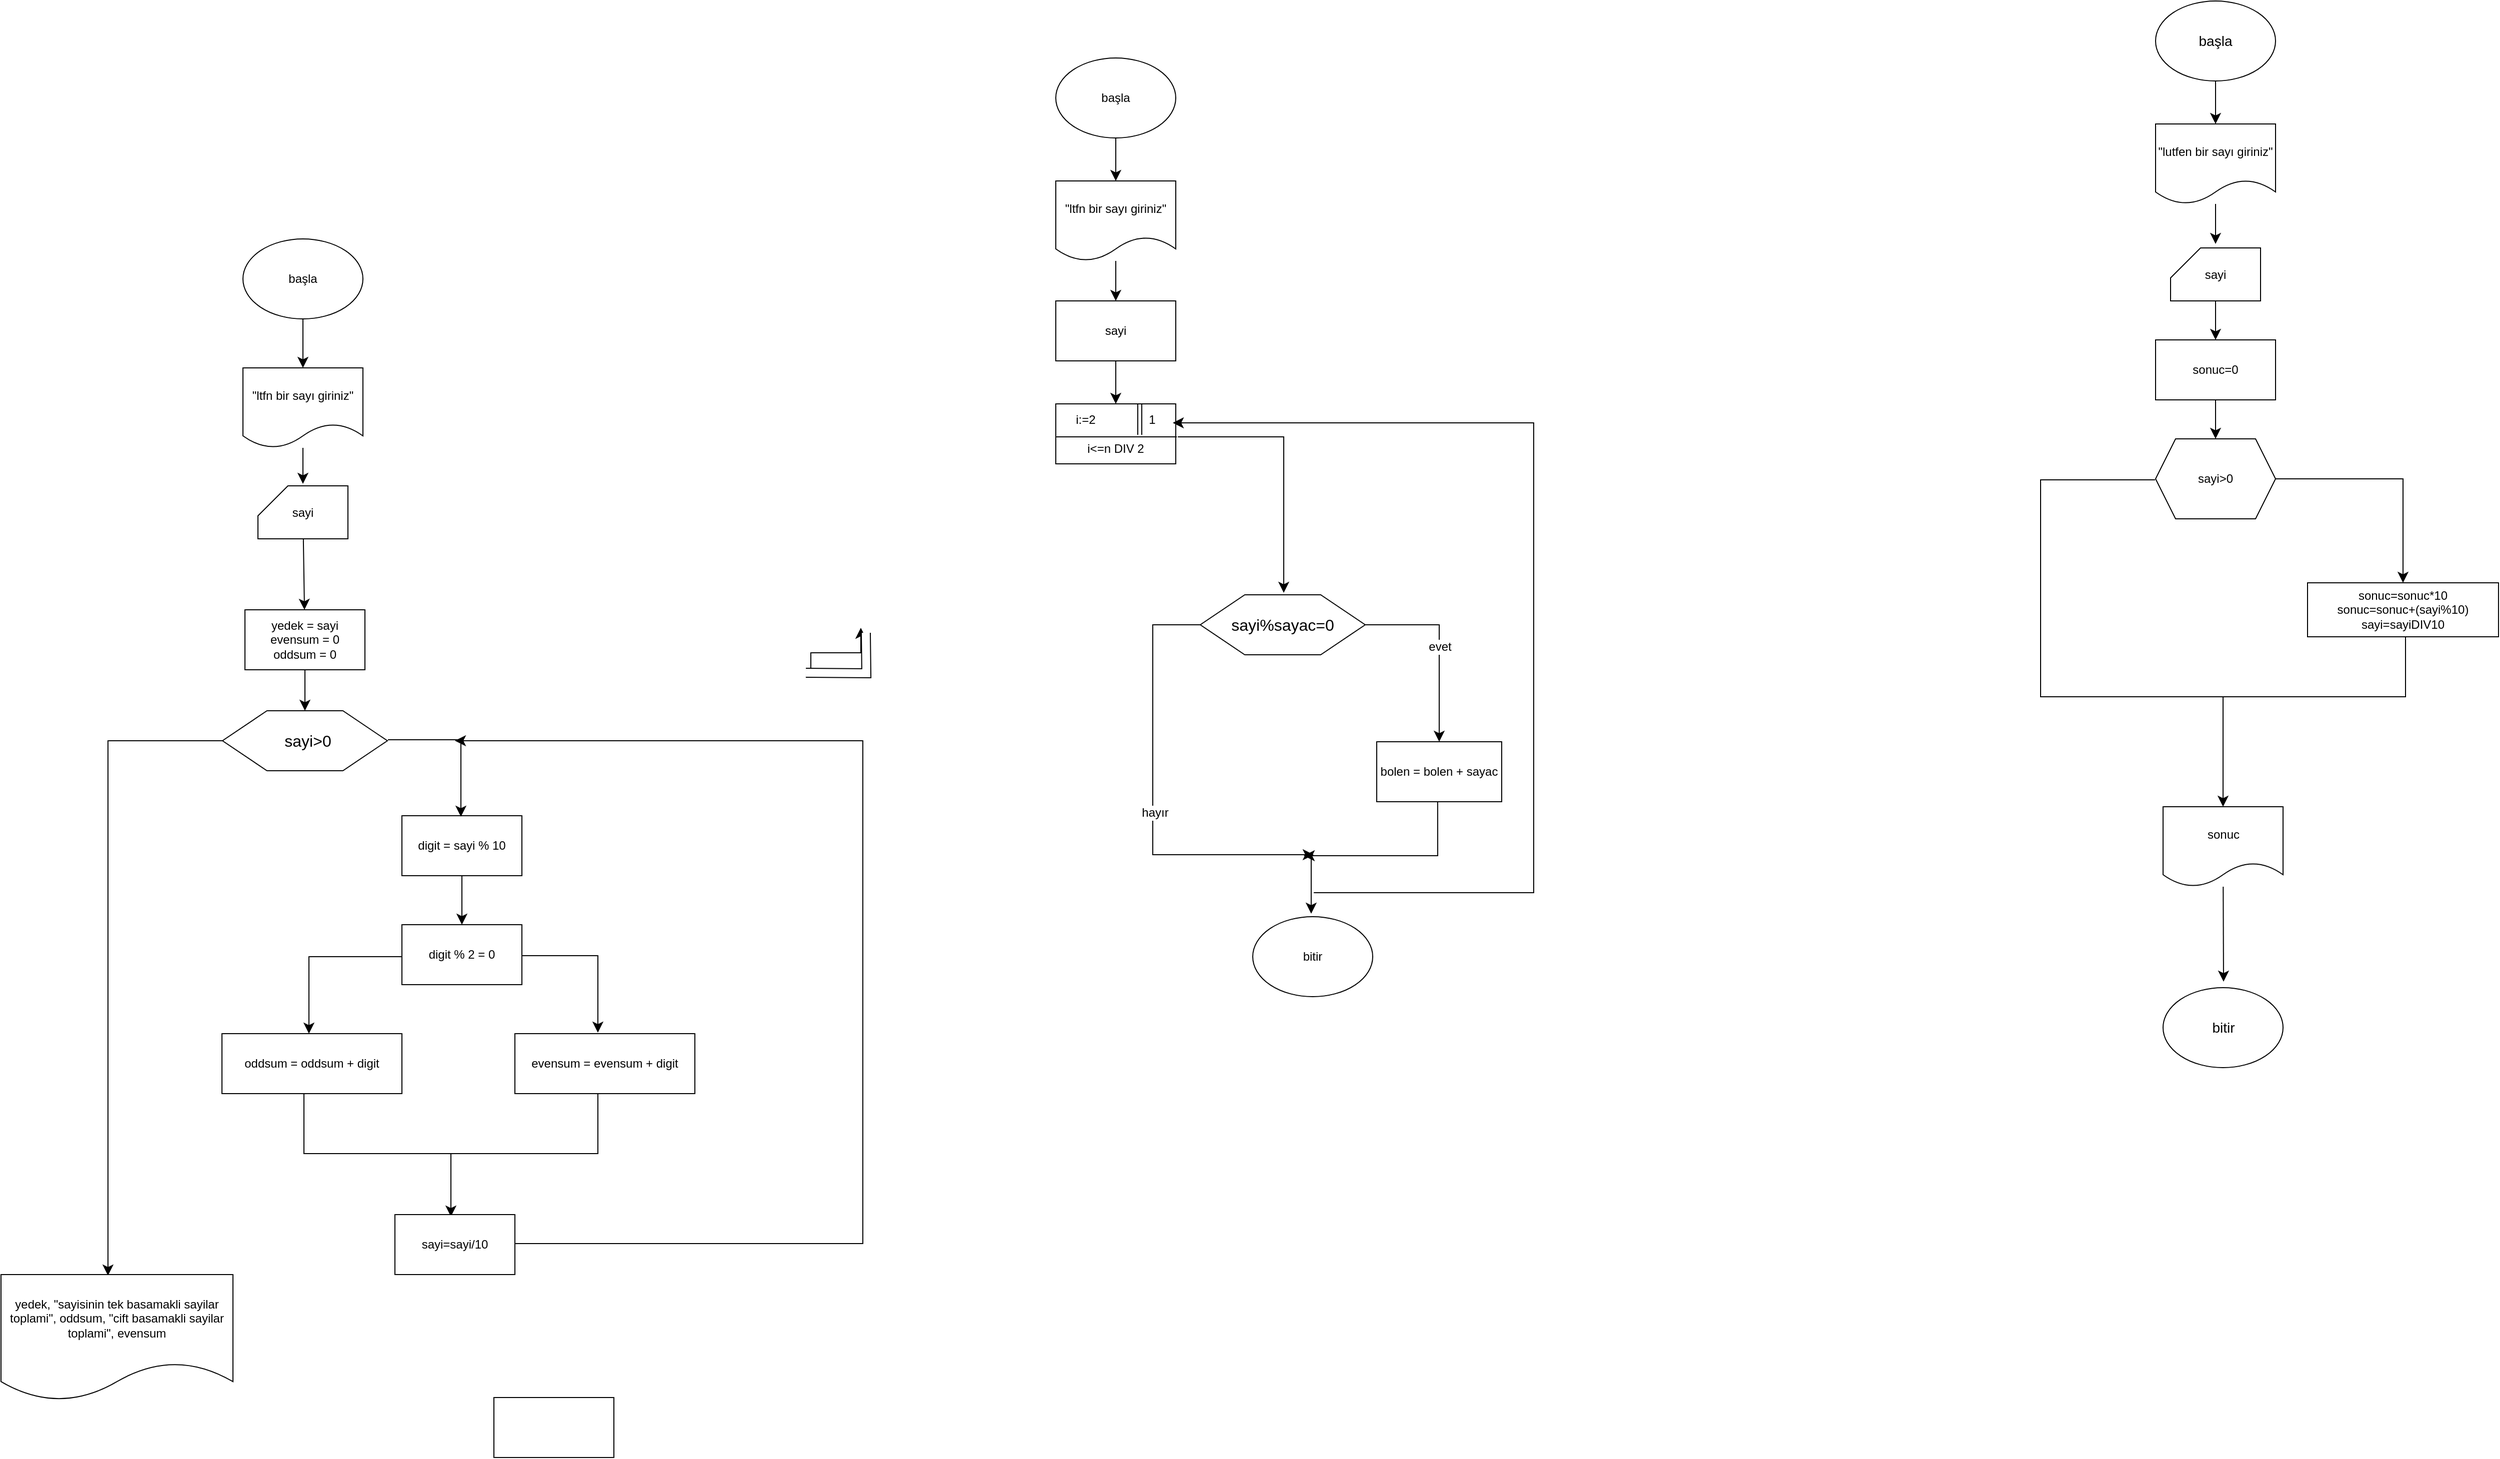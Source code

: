 <mxfile version="24.8.4">
  <diagram name="Page-1" id="RsqFrl1XmELgb0CQ-nvo">
    <mxGraphModel dx="1975" dy="1571" grid="0" gridSize="10" guides="1" tooltips="1" connect="1" arrows="1" fold="1" page="0" pageScale="1" pageWidth="827" pageHeight="1169" math="0" shadow="0">
      <root>
        <mxCell id="0" />
        <mxCell id="1" parent="0" />
        <mxCell id="i_7Hp58UyOMnBL-gIHjr-4" value="" style="edgeStyle=none;curved=1;rounded=0;orthogonalLoop=1;jettySize=auto;html=1;fontSize=12;startSize=8;endSize=8;" edge="1" parent="1" source="i_7Hp58UyOMnBL-gIHjr-1" target="i_7Hp58UyOMnBL-gIHjr-2">
          <mxGeometry relative="1" as="geometry" />
        </mxCell>
        <mxCell id="i_7Hp58UyOMnBL-gIHjr-1" value="başla" style="ellipse;whiteSpace=wrap;html=1;" vertex="1" parent="1">
          <mxGeometry x="-17" y="16" width="120" height="80" as="geometry" />
        </mxCell>
        <mxCell id="i_7Hp58UyOMnBL-gIHjr-6" value="" style="edgeStyle=none;curved=1;rounded=0;orthogonalLoop=1;jettySize=auto;html=1;fontSize=12;startSize=8;endSize=8;" edge="1" parent="1" source="i_7Hp58UyOMnBL-gIHjr-2" target="i_7Hp58UyOMnBL-gIHjr-5">
          <mxGeometry relative="1" as="geometry" />
        </mxCell>
        <mxCell id="i_7Hp58UyOMnBL-gIHjr-2" value="&quot;ltfn bir sayı giriniz&quot;" style="shape=document;whiteSpace=wrap;html=1;boundedLbl=1;" vertex="1" parent="1">
          <mxGeometry x="-17" y="139" width="120" height="80" as="geometry" />
        </mxCell>
        <mxCell id="i_7Hp58UyOMnBL-gIHjr-3" style="edgeStyle=none;curved=1;rounded=0;orthogonalLoop=1;jettySize=auto;html=1;exitX=0.5;exitY=0;exitDx=0;exitDy=0;fontSize=12;startSize=8;endSize=8;" edge="1" parent="1" source="i_7Hp58UyOMnBL-gIHjr-2" target="i_7Hp58UyOMnBL-gIHjr-2">
          <mxGeometry relative="1" as="geometry" />
        </mxCell>
        <mxCell id="i_7Hp58UyOMnBL-gIHjr-8" value="" style="edgeStyle=none;curved=1;rounded=0;orthogonalLoop=1;jettySize=auto;html=1;fontSize=12;startSize=8;endSize=8;" edge="1" parent="1" source="i_7Hp58UyOMnBL-gIHjr-5" target="i_7Hp58UyOMnBL-gIHjr-7">
          <mxGeometry relative="1" as="geometry" />
        </mxCell>
        <mxCell id="i_7Hp58UyOMnBL-gIHjr-5" value="sayi" style="whiteSpace=wrap;html=1;" vertex="1" parent="1">
          <mxGeometry x="-17" y="259" width="120" height="60" as="geometry" />
        </mxCell>
        <mxCell id="i_7Hp58UyOMnBL-gIHjr-7" value="i:=2&amp;nbsp; &amp;nbsp; &amp;nbsp; &amp;nbsp; &amp;nbsp; &amp;nbsp; &amp;nbsp; &amp;nbsp; 1&lt;div&gt;&lt;br&gt;&lt;/div&gt;&lt;div&gt;i&amp;lt;=n DIV 2&lt;/div&gt;" style="whiteSpace=wrap;html=1;" vertex="1" parent="1">
          <mxGeometry x="-17" y="362" width="120" height="60" as="geometry" />
        </mxCell>
        <mxCell id="i_7Hp58UyOMnBL-gIHjr-9" value="" style="shape=link;html=1;rounded=0;fontSize=12;startSize=8;endSize=8;curved=1;" edge="1" parent="1">
          <mxGeometry width="100" relative="1" as="geometry">
            <mxPoint x="67" y="362" as="sourcePoint" />
            <mxPoint x="67" y="393" as="targetPoint" />
          </mxGeometry>
        </mxCell>
        <mxCell id="i_7Hp58UyOMnBL-gIHjr-10" value="" style="endArrow=none;html=1;rounded=0;fontSize=12;startSize=8;endSize=8;curved=1;" edge="1" parent="1">
          <mxGeometry width="50" height="50" relative="1" as="geometry">
            <mxPoint x="-17" y="395" as="sourcePoint" />
            <mxPoint x="104" y="395" as="targetPoint" />
          </mxGeometry>
        </mxCell>
        <mxCell id="i_7Hp58UyOMnBL-gIHjr-13" value="" style="edgeStyle=segmentEdgeStyle;endArrow=classic;html=1;curved=0;rounded=0;endSize=8;startSize=8;fontSize=12;entryX=0.5;entryY=0;entryDx=0;entryDy=0;" edge="1" parent="1">
          <mxGeometry width="50" height="50" relative="1" as="geometry">
            <mxPoint x="105" y="395" as="sourcePoint" />
            <mxPoint x="211" y="551" as="targetPoint" />
          </mxGeometry>
        </mxCell>
        <mxCell id="i_7Hp58UyOMnBL-gIHjr-14" value="" style="verticalLabelPosition=bottom;verticalAlign=top;html=1;shape=hexagon;perimeter=hexagonPerimeter2;arcSize=6;size=0.27;" vertex="1" parent="1">
          <mxGeometry x="127.5" y="553" width="165" height="60" as="geometry" />
        </mxCell>
        <mxCell id="i_7Hp58UyOMnBL-gIHjr-16" value="sayi%sayac=0" style="text;html=1;align=center;verticalAlign=middle;whiteSpace=wrap;rounded=0;fontSize=16;" vertex="1" parent="1">
          <mxGeometry x="180" y="568" width="60" height="30" as="geometry" />
        </mxCell>
        <mxCell id="i_7Hp58UyOMnBL-gIHjr-18" value="evet" style="edgeStyle=segmentEdgeStyle;endArrow=classic;html=1;curved=0;rounded=0;endSize=8;startSize=8;fontSize=12;exitX=1;exitY=0.5;exitDx=0;exitDy=0;" edge="1" parent="1" source="i_7Hp58UyOMnBL-gIHjr-14" target="i_7Hp58UyOMnBL-gIHjr-20">
          <mxGeometry width="50" height="50" relative="1" as="geometry">
            <mxPoint x="319" y="664" as="sourcePoint" />
            <mxPoint x="369" y="730" as="targetPoint" />
          </mxGeometry>
        </mxCell>
        <mxCell id="i_7Hp58UyOMnBL-gIHjr-20" value="bolen = bolen + sayac" style="rounded=0;whiteSpace=wrap;html=1;" vertex="1" parent="1">
          <mxGeometry x="304" y="700" width="125" height="60" as="geometry" />
        </mxCell>
        <mxCell id="i_7Hp58UyOMnBL-gIHjr-22" value="" style="edgeStyle=segmentEdgeStyle;endArrow=classic;html=1;curved=0;rounded=0;endSize=8;startSize=8;fontSize=12;" edge="1" parent="1">
          <mxGeometry width="50" height="50" relative="1" as="geometry">
            <mxPoint x="364.95" y="760" as="sourcePoint" />
            <mxPoint x="231" y="814" as="targetPoint" />
            <Array as="points">
              <mxPoint x="365" y="814" />
              <mxPoint x="236" y="814" />
            </Array>
          </mxGeometry>
        </mxCell>
        <mxCell id="i_7Hp58UyOMnBL-gIHjr-24" value="" style="edgeStyle=elbowEdgeStyle;elbow=horizontal;endArrow=classic;html=1;curved=0;rounded=0;endSize=8;startSize=8;fontSize=12;exitX=0;exitY=0.5;exitDx=0;exitDy=0;" edge="1" parent="1" source="i_7Hp58UyOMnBL-gIHjr-14">
          <mxGeometry width="50" height="50" relative="1" as="geometry">
            <mxPoint x="179" y="799" as="sourcePoint" />
            <mxPoint x="241" y="813" as="targetPoint" />
            <Array as="points">
              <mxPoint x="80" y="691" />
            </Array>
          </mxGeometry>
        </mxCell>
        <mxCell id="i_7Hp58UyOMnBL-gIHjr-25" value="hayır" style="edgeLabel;html=1;align=center;verticalAlign=middle;resizable=0;points=[];fontSize=12;" vertex="1" connectable="0" parent="i_7Hp58UyOMnBL-gIHjr-24">
          <mxGeometry x="0.072" y="2" relative="1" as="geometry">
            <mxPoint as="offset" />
          </mxGeometry>
        </mxCell>
        <mxCell id="i_7Hp58UyOMnBL-gIHjr-26" value="" style="endArrow=classic;html=1;rounded=0;fontSize=12;startSize=8;endSize=8;curved=1;" edge="1" parent="1">
          <mxGeometry width="50" height="50" relative="1" as="geometry">
            <mxPoint x="238.46" y="815" as="sourcePoint" />
            <mxPoint x="238.46" y="872" as="targetPoint" />
          </mxGeometry>
        </mxCell>
        <mxCell id="i_7Hp58UyOMnBL-gIHjr-29" value="" style="edgeStyle=elbowEdgeStyle;elbow=horizontal;endArrow=classic;html=1;curved=0;rounded=0;endSize=8;startSize=8;fontSize=12;" edge="1" parent="1">
          <mxGeometry width="50" height="50" relative="1" as="geometry">
            <mxPoint x="241" y="851" as="sourcePoint" />
            <mxPoint x="100" y="381" as="targetPoint" />
            <Array as="points">
              <mxPoint x="461" y="650" />
            </Array>
          </mxGeometry>
        </mxCell>
        <mxCell id="i_7Hp58UyOMnBL-gIHjr-30" value="bitir" style="ellipse;whiteSpace=wrap;html=1;" vertex="1" parent="1">
          <mxGeometry x="180" y="875" width="120" height="80" as="geometry" />
        </mxCell>
        <mxCell id="i_7Hp58UyOMnBL-gIHjr-33" style="edgeStyle=none;curved=1;rounded=0;orthogonalLoop=1;jettySize=auto;html=1;exitX=0.5;exitY=1;exitDx=0;exitDy=0;entryX=0.5;entryY=0;entryDx=0;entryDy=0;fontSize=12;startSize=8;endSize=8;" edge="1" parent="1" source="i_7Hp58UyOMnBL-gIHjr-31" target="i_7Hp58UyOMnBL-gIHjr-32">
          <mxGeometry relative="1" as="geometry" />
        </mxCell>
        <mxCell id="i_7Hp58UyOMnBL-gIHjr-31" value="başla" style="ellipse;whiteSpace=wrap;html=1;" vertex="1" parent="1">
          <mxGeometry x="-830" y="197" width="120" height="80" as="geometry" />
        </mxCell>
        <mxCell id="i_7Hp58UyOMnBL-gIHjr-35" value="" style="edgeStyle=none;curved=1;rounded=0;orthogonalLoop=1;jettySize=auto;html=1;fontSize=12;startSize=8;endSize=8;" edge="1" parent="1" source="i_7Hp58UyOMnBL-gIHjr-32">
          <mxGeometry relative="1" as="geometry">
            <mxPoint x="-770" y="442" as="targetPoint" />
          </mxGeometry>
        </mxCell>
        <mxCell id="i_7Hp58UyOMnBL-gIHjr-32" value="&quot;ltfn bir sayı giriniz&quot;" style="shape=document;whiteSpace=wrap;html=1;boundedLbl=1;" vertex="1" parent="1">
          <mxGeometry x="-830" y="326" width="120" height="80" as="geometry" />
        </mxCell>
        <mxCell id="i_7Hp58UyOMnBL-gIHjr-38" value="" style="edgeStyle=none;curved=1;rounded=0;orthogonalLoop=1;jettySize=auto;html=1;fontSize=12;startSize=8;endSize=8;" edge="1" parent="1" source="i_7Hp58UyOMnBL-gIHjr-36" target="i_7Hp58UyOMnBL-gIHjr-37">
          <mxGeometry relative="1" as="geometry" />
        </mxCell>
        <mxCell id="i_7Hp58UyOMnBL-gIHjr-36" value="sayi" style="shape=card;whiteSpace=wrap;html=1;" vertex="1" parent="1">
          <mxGeometry x="-815" y="444" width="90" height="53" as="geometry" />
        </mxCell>
        <mxCell id="i_7Hp58UyOMnBL-gIHjr-40" value="" style="edgeStyle=none;curved=1;rounded=0;orthogonalLoop=1;jettySize=auto;html=1;fontSize=12;startSize=8;endSize=8;" edge="1" parent="1" source="i_7Hp58UyOMnBL-gIHjr-37" target="i_7Hp58UyOMnBL-gIHjr-39">
          <mxGeometry relative="1" as="geometry" />
        </mxCell>
        <mxCell id="i_7Hp58UyOMnBL-gIHjr-37" value="yedek = sayi&lt;div&gt;evensum = 0&lt;/div&gt;&lt;div&gt;oddsum = 0&lt;/div&gt;" style="whiteSpace=wrap;html=1;" vertex="1" parent="1">
          <mxGeometry x="-828" y="568" width="120" height="60" as="geometry" />
        </mxCell>
        <mxCell id="i_7Hp58UyOMnBL-gIHjr-39" value="" style="verticalLabelPosition=bottom;verticalAlign=top;html=1;shape=hexagon;perimeter=hexagonPerimeter2;arcSize=6;size=0.27;" vertex="1" parent="1">
          <mxGeometry x="-850.5" y="669" width="165" height="60" as="geometry" />
        </mxCell>
        <mxCell id="i_7Hp58UyOMnBL-gIHjr-41" value="sayi&amp;gt;0" style="text;html=1;align=center;verticalAlign=middle;whiteSpace=wrap;rounded=0;fontSize=16;" vertex="1" parent="1">
          <mxGeometry x="-795" y="684" width="60" height="30" as="geometry" />
        </mxCell>
        <mxCell id="i_7Hp58UyOMnBL-gIHjr-47" value="" style="edgeStyle=none;curved=1;rounded=0;orthogonalLoop=1;jettySize=auto;html=1;fontSize=12;startSize=8;endSize=8;" edge="1" parent="1" source="i_7Hp58UyOMnBL-gIHjr-42" target="i_7Hp58UyOMnBL-gIHjr-46">
          <mxGeometry relative="1" as="geometry" />
        </mxCell>
        <mxCell id="i_7Hp58UyOMnBL-gIHjr-42" value="digit = sayi % 10" style="rounded=0;whiteSpace=wrap;html=1;" vertex="1" parent="1">
          <mxGeometry x="-671" y="774" width="120" height="60" as="geometry" />
        </mxCell>
        <mxCell id="i_7Hp58UyOMnBL-gIHjr-43" value="" style="edgeStyle=elbowEdgeStyle;elbow=vertical;endArrow=classic;html=1;curved=0;rounded=0;endSize=8;startSize=8;fontSize=12;" edge="1" parent="1">
          <mxGeometry width="50" height="50" relative="1" as="geometry">
            <mxPoint x="-262" y="636" as="sourcePoint" />
            <mxPoint x="-212" y="586" as="targetPoint" />
          </mxGeometry>
        </mxCell>
        <mxCell id="i_7Hp58UyOMnBL-gIHjr-44" value="" style="shape=filledEdge;curved=0;rounded=0;fixDash=1;endArrow=none;strokeWidth=10;fillColor=#ffffff;edgeStyle=orthogonalEdgeStyle;html=1;fontSize=12;startSize=8;endSize=8;" edge="1" parent="1">
          <mxGeometry width="60" height="40" relative="1" as="geometry">
            <mxPoint x="-267" y="631" as="sourcePoint" />
            <mxPoint x="-207" y="591" as="targetPoint" />
          </mxGeometry>
        </mxCell>
        <mxCell id="i_7Hp58UyOMnBL-gIHjr-45" value="" style="edgeStyle=segmentEdgeStyle;endArrow=classic;html=1;curved=0;rounded=0;endSize=8;startSize=8;fontSize=12;" edge="1" parent="1">
          <mxGeometry width="50" height="50" relative="1" as="geometry">
            <mxPoint x="-685" y="698" as="sourcePoint" />
            <mxPoint x="-612" y="775" as="targetPoint" />
          </mxGeometry>
        </mxCell>
        <mxCell id="i_7Hp58UyOMnBL-gIHjr-46" value="digit % 2 = 0" style="whiteSpace=wrap;html=1;rounded=0;" vertex="1" parent="1">
          <mxGeometry x="-671" y="883" width="120" height="60" as="geometry" />
        </mxCell>
        <mxCell id="i_7Hp58UyOMnBL-gIHjr-48" value="evensum = evensum + digit" style="whiteSpace=wrap;html=1;rounded=0;" vertex="1" parent="1">
          <mxGeometry x="-558" y="992" width="180" height="60" as="geometry" />
        </mxCell>
        <mxCell id="i_7Hp58UyOMnBL-gIHjr-50" value="" style="edgeStyle=segmentEdgeStyle;endArrow=classic;html=1;curved=0;rounded=0;endSize=8;startSize=8;fontSize=12;" edge="1" parent="1">
          <mxGeometry width="50" height="50" relative="1" as="geometry">
            <mxPoint x="-551" y="914" as="sourcePoint" />
            <mxPoint x="-475" y="991" as="targetPoint" />
          </mxGeometry>
        </mxCell>
        <mxCell id="i_7Hp58UyOMnBL-gIHjr-51" value="oddsum = oddsum + digit" style="whiteSpace=wrap;html=1;rounded=0;" vertex="1" parent="1">
          <mxGeometry x="-851" y="992" width="180" height="60" as="geometry" />
        </mxCell>
        <mxCell id="i_7Hp58UyOMnBL-gIHjr-52" value="" style="edgeStyle=segmentEdgeStyle;endArrow=classic;html=1;curved=0;rounded=0;endSize=8;startSize=8;fontSize=12;" edge="1" parent="1">
          <mxGeometry width="50" height="50" relative="1" as="geometry">
            <mxPoint x="-671" y="915" as="sourcePoint" />
            <mxPoint x="-764" y="992" as="targetPoint" />
          </mxGeometry>
        </mxCell>
        <mxCell id="i_7Hp58UyOMnBL-gIHjr-58" value="" style="shape=partialRectangle;whiteSpace=wrap;html=1;bottom=1;right=1;left=1;top=0;fillColor=none;routingCenterX=-0.5;" vertex="1" parent="1">
          <mxGeometry x="-769" y="1052" width="294" height="60" as="geometry" />
        </mxCell>
        <mxCell id="i_7Hp58UyOMnBL-gIHjr-59" value="" style="endArrow=classic;html=1;rounded=0;fontSize=12;startSize=8;endSize=8;curved=1;" edge="1" parent="1">
          <mxGeometry width="50" height="50" relative="1" as="geometry">
            <mxPoint x="-622" y="1112" as="sourcePoint" />
            <mxPoint x="-622" y="1175" as="targetPoint" />
          </mxGeometry>
        </mxCell>
        <mxCell id="i_7Hp58UyOMnBL-gIHjr-60" value="sayi=sayi/10" style="rounded=0;whiteSpace=wrap;html=1;" vertex="1" parent="1">
          <mxGeometry x="-678" y="1173" width="120" height="60" as="geometry" />
        </mxCell>
        <mxCell id="i_7Hp58UyOMnBL-gIHjr-61" value="" style="edgeStyle=segmentEdgeStyle;endArrow=classic;html=1;curved=0;rounded=0;endSize=8;startSize=8;fontSize=12;exitX=0;exitY=0.5;exitDx=0;exitDy=0;" edge="1" parent="1" source="i_7Hp58UyOMnBL-gIHjr-39">
          <mxGeometry width="50" height="50" relative="1" as="geometry">
            <mxPoint x="-948" y="863" as="sourcePoint" />
            <mxPoint x="-965" y="1234" as="targetPoint" />
          </mxGeometry>
        </mxCell>
        <mxCell id="i_7Hp58UyOMnBL-gIHjr-62" value="" style="rounded=0;whiteSpace=wrap;html=1;" vertex="1" parent="1">
          <mxGeometry x="-579" y="1356" width="120" height="60" as="geometry" />
        </mxCell>
        <mxCell id="i_7Hp58UyOMnBL-gIHjr-63" value="yedek, &quot;sayisinin tek basamakli sayilar toplami&quot;, oddsum, &quot;cift basamakli sayilar toplami&quot;, evensum" style="shape=document;whiteSpace=wrap;html=1;boundedLbl=1;" vertex="1" parent="1">
          <mxGeometry x="-1072" y="1233" width="232" height="126" as="geometry" />
        </mxCell>
        <mxCell id="i_7Hp58UyOMnBL-gIHjr-64" value="" style="edgeStyle=elbowEdgeStyle;elbow=horizontal;endArrow=classic;html=1;curved=0;rounded=0;endSize=8;startSize=8;fontSize=12;" edge="1" parent="1">
          <mxGeometry width="50" height="50" relative="1" as="geometry">
            <mxPoint x="-558" y="1202" as="sourcePoint" />
            <mxPoint x="-618" y="699" as="targetPoint" />
            <Array as="points">
              <mxPoint x="-210" y="1135" />
            </Array>
          </mxGeometry>
        </mxCell>
        <mxCell id="i_7Hp58UyOMnBL-gIHjr-65" value="&lt;font style=&quot;font-size: 14px;&quot;&gt;başla&lt;/font&gt;" style="ellipse;whiteSpace=wrap;html=1;" vertex="1" parent="1">
          <mxGeometry x="1083" y="-41" width="120" height="80" as="geometry" />
        </mxCell>
        <mxCell id="i_7Hp58UyOMnBL-gIHjr-66" value="" style="edgeStyle=none;curved=1;rounded=0;orthogonalLoop=1;jettySize=auto;html=1;fontSize=12;startSize=8;endSize=8;" edge="1" parent="1" target="i_7Hp58UyOMnBL-gIHjr-68">
          <mxGeometry relative="1" as="geometry">
            <mxPoint x="1143" y="39" as="sourcePoint" />
          </mxGeometry>
        </mxCell>
        <mxCell id="i_7Hp58UyOMnBL-gIHjr-67" value="" style="edgeStyle=none;curved=1;rounded=0;orthogonalLoop=1;jettySize=auto;html=1;fontSize=12;startSize=8;endSize=8;" edge="1" parent="1" source="i_7Hp58UyOMnBL-gIHjr-68">
          <mxGeometry relative="1" as="geometry">
            <mxPoint x="1143" y="202" as="targetPoint" />
          </mxGeometry>
        </mxCell>
        <mxCell id="i_7Hp58UyOMnBL-gIHjr-68" value="&quot;lutfen bir sayı giriniz&quot;" style="shape=document;whiteSpace=wrap;html=1;boundedLbl=1;" vertex="1" parent="1">
          <mxGeometry x="1083" y="82" width="120" height="80" as="geometry" />
        </mxCell>
        <mxCell id="i_7Hp58UyOMnBL-gIHjr-69" style="edgeStyle=none;curved=1;rounded=0;orthogonalLoop=1;jettySize=auto;html=1;exitX=0.5;exitY=0;exitDx=0;exitDy=0;fontSize=12;startSize=8;endSize=8;" edge="1" parent="1" source="i_7Hp58UyOMnBL-gIHjr-68" target="i_7Hp58UyOMnBL-gIHjr-68">
          <mxGeometry relative="1" as="geometry" />
        </mxCell>
        <mxCell id="i_7Hp58UyOMnBL-gIHjr-78" value="" style="edgeStyle=none;curved=1;rounded=0;orthogonalLoop=1;jettySize=auto;html=1;fontSize=12;startSize=8;endSize=8;" edge="1" parent="1" source="i_7Hp58UyOMnBL-gIHjr-71" target="i_7Hp58UyOMnBL-gIHjr-77">
          <mxGeometry relative="1" as="geometry" />
        </mxCell>
        <mxCell id="i_7Hp58UyOMnBL-gIHjr-71" value="sayi" style="shape=card;whiteSpace=wrap;html=1;" vertex="1" parent="1">
          <mxGeometry x="1098" y="206" width="90" height="53" as="geometry" />
        </mxCell>
        <mxCell id="i_7Hp58UyOMnBL-gIHjr-73" value="sayi&amp;gt;0" style="shape=hexagon;perimeter=hexagonPerimeter2;whiteSpace=wrap;html=1;fixedSize=1;" vertex="1" parent="1">
          <mxGeometry x="1083" y="397" width="120" height="80" as="geometry" />
        </mxCell>
        <mxCell id="i_7Hp58UyOMnBL-gIHjr-75" value="" style="edgeStyle=segmentEdgeStyle;endArrow=classic;html=1;curved=0;rounded=0;endSize=8;startSize=8;fontSize=12;entryX=0.5;entryY=0;entryDx=0;entryDy=0;exitX=1;exitY=0.5;exitDx=0;exitDy=0;" edge="1" parent="1" source="i_7Hp58UyOMnBL-gIHjr-73" target="i_7Hp58UyOMnBL-gIHjr-76">
          <mxGeometry width="50" height="50" relative="1" as="geometry">
            <mxPoint x="1210" y="438" as="sourcePoint" />
            <mxPoint x="1250" y="527" as="targetPoint" />
          </mxGeometry>
        </mxCell>
        <mxCell id="i_7Hp58UyOMnBL-gIHjr-76" value="&lt;div&gt;&lt;br&gt;&lt;/div&gt;&lt;div&gt;sonuc=sonuc*10&lt;/div&gt;sonuc=sonuc+(sayi%10)&lt;div&gt;sayi=sayiDIV10&lt;/div&gt;&lt;div&gt;&lt;br&gt;&lt;/div&gt;" style="rounded=0;whiteSpace=wrap;html=1;" vertex="1" parent="1">
          <mxGeometry x="1235" y="541" width="191" height="54" as="geometry" />
        </mxCell>
        <mxCell id="i_7Hp58UyOMnBL-gIHjr-79" value="" style="edgeStyle=none;curved=1;rounded=0;orthogonalLoop=1;jettySize=auto;html=1;fontSize=12;startSize=8;endSize=8;" edge="1" parent="1" source="i_7Hp58UyOMnBL-gIHjr-77" target="i_7Hp58UyOMnBL-gIHjr-73">
          <mxGeometry relative="1" as="geometry" />
        </mxCell>
        <mxCell id="i_7Hp58UyOMnBL-gIHjr-77" value="sonuc=0" style="rounded=0;whiteSpace=wrap;html=1;" vertex="1" parent="1">
          <mxGeometry x="1083" y="298" width="120" height="60" as="geometry" />
        </mxCell>
        <mxCell id="i_7Hp58UyOMnBL-gIHjr-87" value="" style="edgeStyle=none;curved=1;rounded=0;orthogonalLoop=1;jettySize=auto;html=1;fontSize=12;startSize=8;endSize=8;" edge="1" parent="1" source="i_7Hp58UyOMnBL-gIHjr-82" target="i_7Hp58UyOMnBL-gIHjr-86">
          <mxGeometry relative="1" as="geometry" />
        </mxCell>
        <mxCell id="i_7Hp58UyOMnBL-gIHjr-82" value="" style="shape=partialRectangle;whiteSpace=wrap;html=1;bottom=1;right=1;left=1;top=0;fillColor=none;routingCenterX=-0.5;" vertex="1" parent="1">
          <mxGeometry x="968" y="595" width="365" height="60" as="geometry" />
        </mxCell>
        <mxCell id="i_7Hp58UyOMnBL-gIHjr-83" value="" style="shape=partialRectangle;whiteSpace=wrap;html=1;bottom=0;right=0;fillColor=none;" vertex="1" parent="1">
          <mxGeometry x="968" y="438" width="114" height="160" as="geometry" />
        </mxCell>
        <mxCell id="i_7Hp58UyOMnBL-gIHjr-89" value="" style="edgeStyle=none;curved=1;rounded=0;orthogonalLoop=1;jettySize=auto;html=1;fontSize=12;startSize=8;endSize=8;" edge="1" parent="1" source="i_7Hp58UyOMnBL-gIHjr-86">
          <mxGeometry relative="1" as="geometry">
            <mxPoint x="1151" y="940" as="targetPoint" />
          </mxGeometry>
        </mxCell>
        <mxCell id="i_7Hp58UyOMnBL-gIHjr-86" value="sonuc" style="shape=document;whiteSpace=wrap;html=1;boundedLbl=1;fillColor=none;" vertex="1" parent="1">
          <mxGeometry x="1090.5" y="765" width="120" height="80" as="geometry" />
        </mxCell>
        <mxCell id="i_7Hp58UyOMnBL-gIHjr-90" value="&lt;font style=&quot;font-size: 14px;&quot;&gt;bitir&lt;/font&gt;" style="ellipse;whiteSpace=wrap;html=1;" vertex="1" parent="1">
          <mxGeometry x="1090.5" y="946" width="120" height="80" as="geometry" />
        </mxCell>
      </root>
    </mxGraphModel>
  </diagram>
</mxfile>
